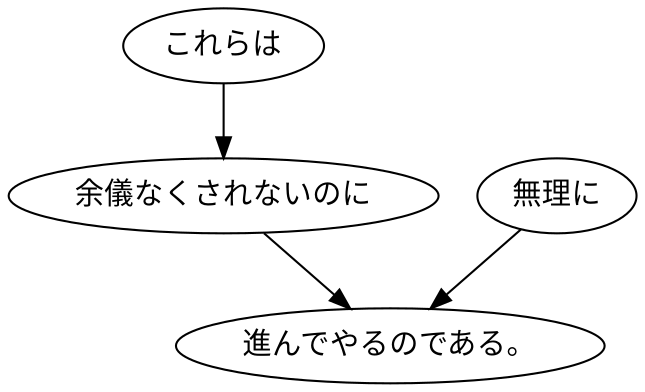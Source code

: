 digraph graph275 {
	node0 [label="これらは"];
	node1 [label="余儀なくされないのに"];
	node2 [label="無理に"];
	node3 [label="進んでやるのである。"];
	node0 -> node1;
	node1 -> node3;
	node2 -> node3;
}
